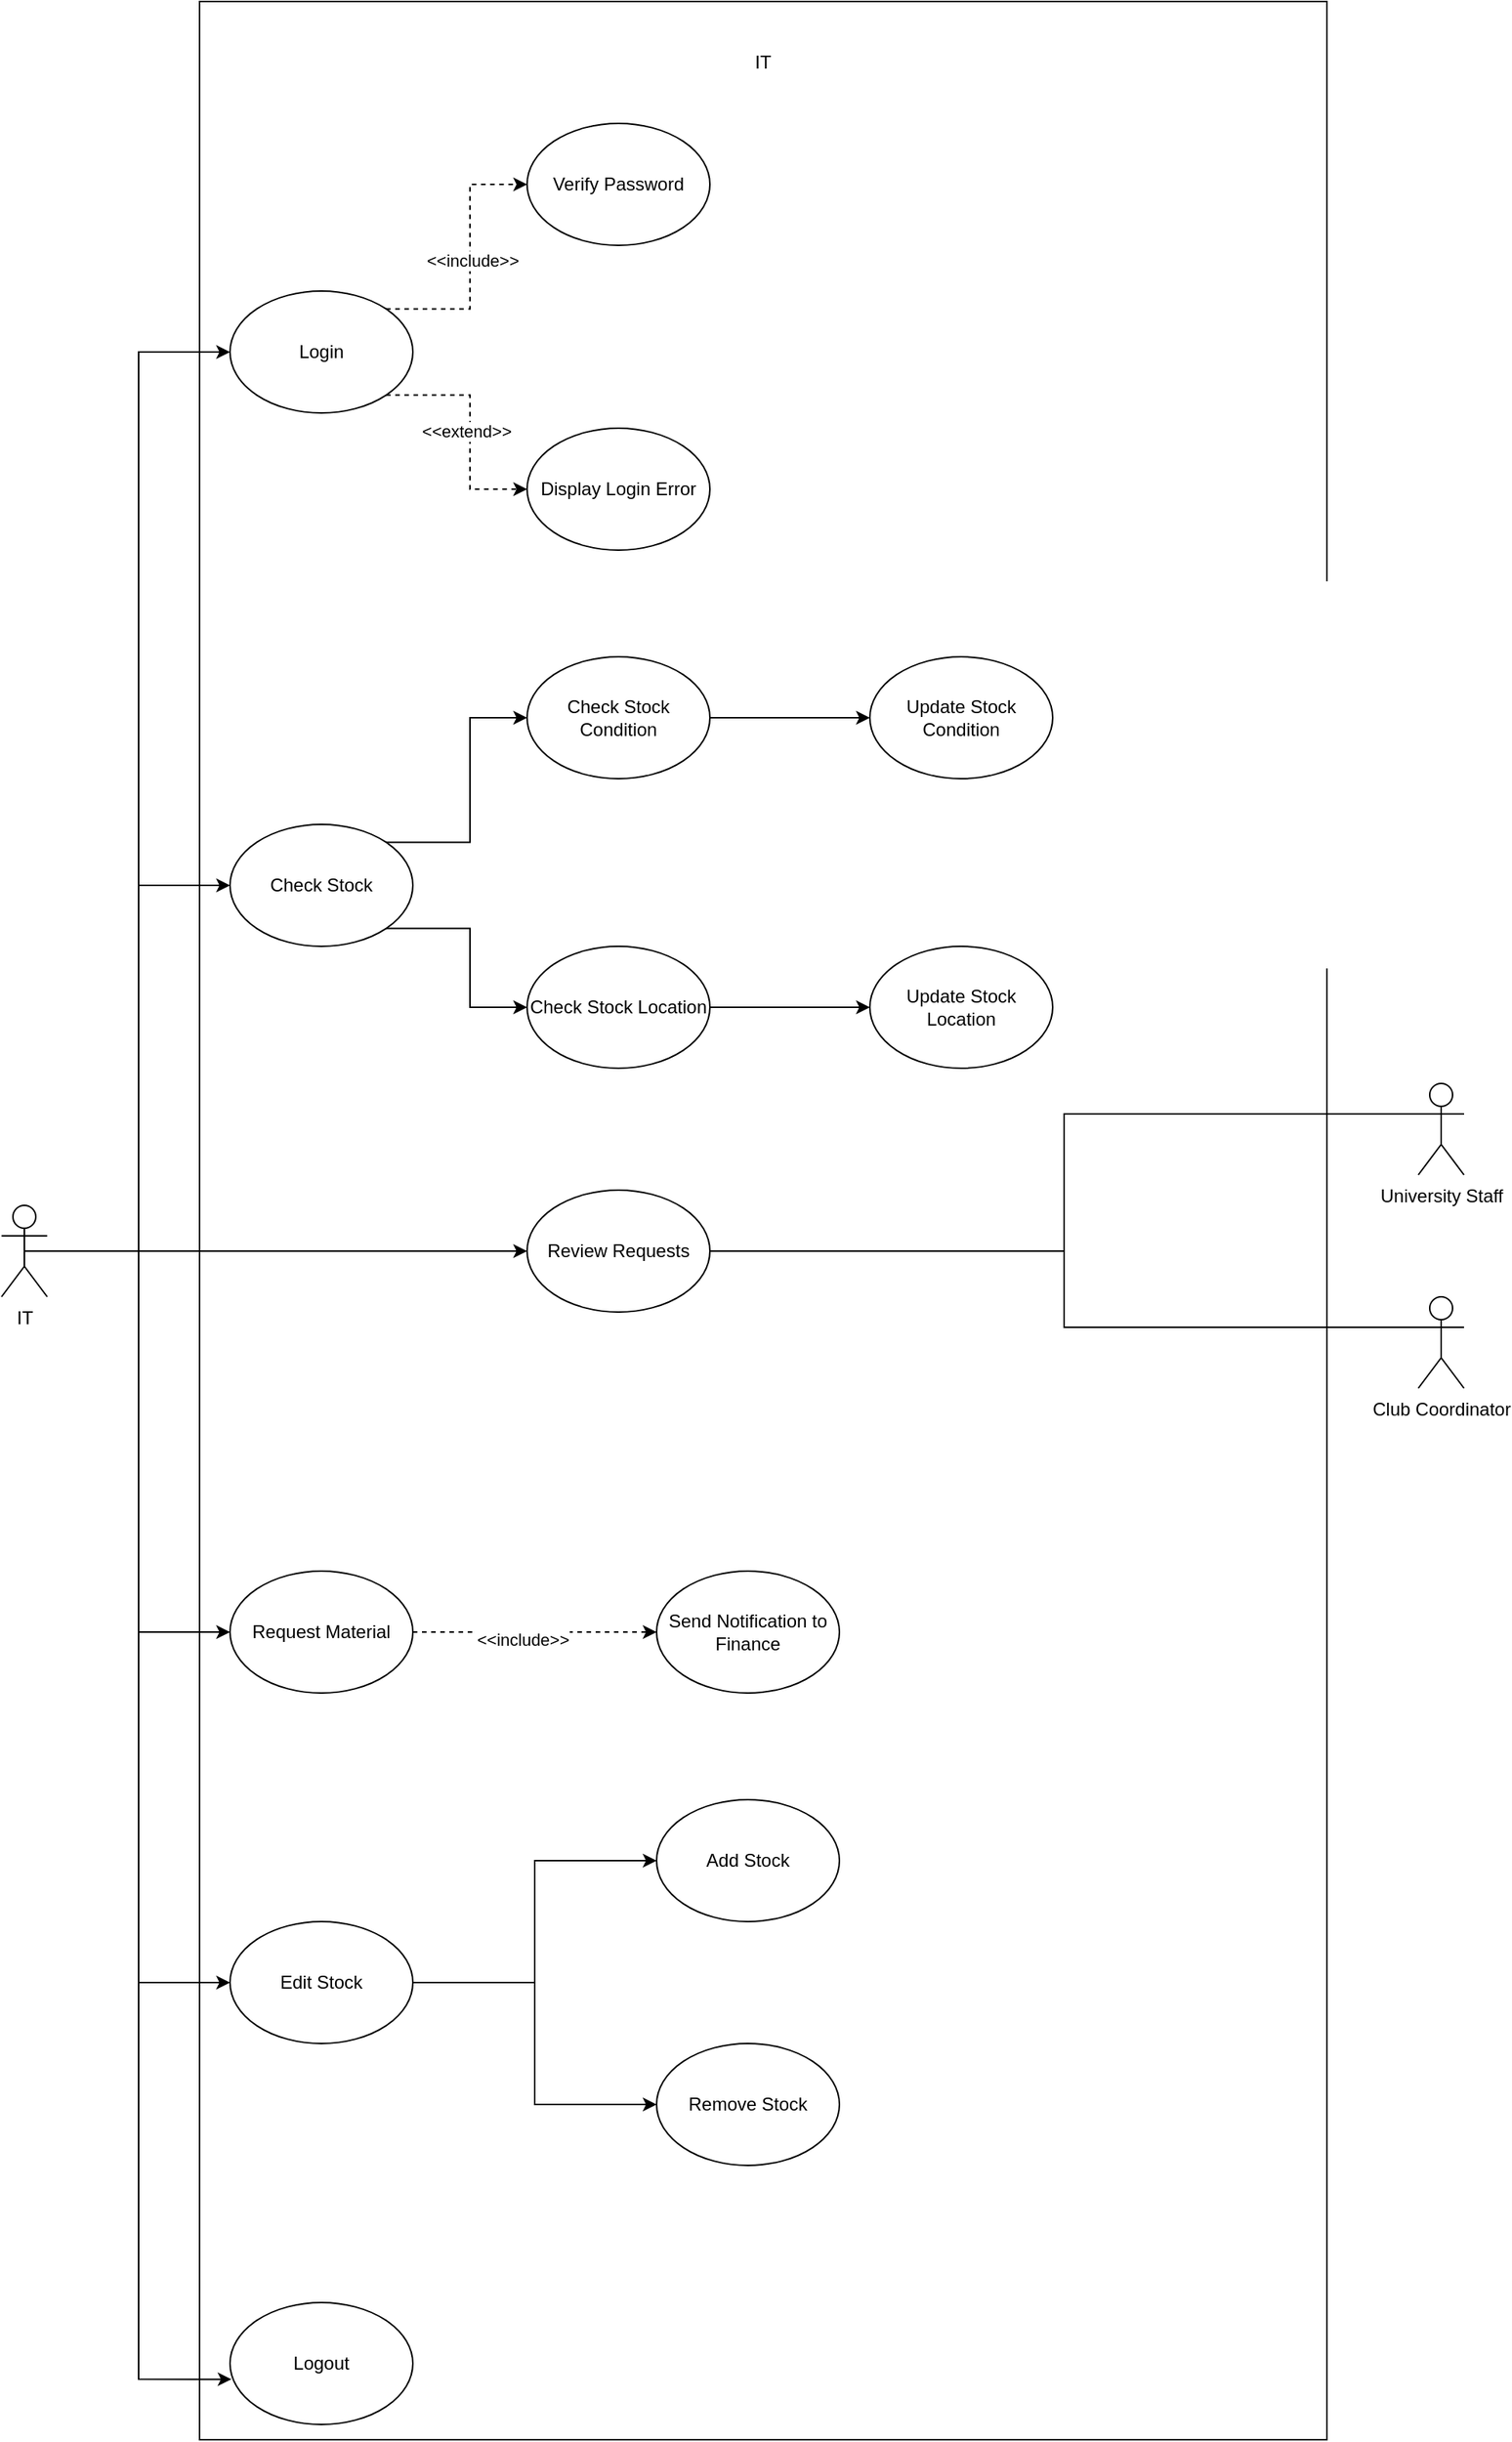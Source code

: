 <mxfile version="27.0.9">
  <diagram name="Page-1" id="nYuO_wfmSt75J-FKmJvT">
    <mxGraphModel dx="1901" dy="2147" grid="1" gridSize="10" guides="1" tooltips="1" connect="1" arrows="1" fold="1" page="1" pageScale="1" pageWidth="850" pageHeight="1100" math="0" shadow="0">
      <root>
        <mxCell id="0" />
        <mxCell id="1" parent="0" />
        <mxCell id="K_oDuqTqH_VFUmqTAdi2-77" value="" style="rounded=0;whiteSpace=wrap;html=1;" vertex="1" parent="1">
          <mxGeometry x="210" y="-590" width="740" height="1600" as="geometry" />
        </mxCell>
        <mxCell id="K_oDuqTqH_VFUmqTAdi2-55" style="edgeStyle=orthogonalEdgeStyle;rounded=0;orthogonalLoop=1;jettySize=auto;html=1;exitX=0.5;exitY=0.5;exitDx=0;exitDy=0;exitPerimeter=0;entryX=0;entryY=0.5;entryDx=0;entryDy=0;" edge="1" parent="1" source="K_oDuqTqH_VFUmqTAdi2-33" target="K_oDuqTqH_VFUmqTAdi2-40">
          <mxGeometry relative="1" as="geometry" />
        </mxCell>
        <mxCell id="K_oDuqTqH_VFUmqTAdi2-56" style="edgeStyle=orthogonalEdgeStyle;rounded=0;orthogonalLoop=1;jettySize=auto;html=1;exitX=0.5;exitY=0.5;exitDx=0;exitDy=0;exitPerimeter=0;entryX=0;entryY=0.5;entryDx=0;entryDy=0;" edge="1" parent="1" source="K_oDuqTqH_VFUmqTAdi2-33" target="K_oDuqTqH_VFUmqTAdi2-37">
          <mxGeometry relative="1" as="geometry" />
        </mxCell>
        <mxCell id="K_oDuqTqH_VFUmqTAdi2-57" style="edgeStyle=orthogonalEdgeStyle;rounded=0;orthogonalLoop=1;jettySize=auto;html=1;exitX=0.5;exitY=0.5;exitDx=0;exitDy=0;exitPerimeter=0;entryX=0;entryY=0.5;entryDx=0;entryDy=0;" edge="1" parent="1" source="K_oDuqTqH_VFUmqTAdi2-33" target="K_oDuqTqH_VFUmqTAdi2-46">
          <mxGeometry relative="1" as="geometry" />
        </mxCell>
        <mxCell id="K_oDuqTqH_VFUmqTAdi2-58" style="edgeStyle=orthogonalEdgeStyle;rounded=0;orthogonalLoop=1;jettySize=auto;html=1;exitX=0.5;exitY=0.5;exitDx=0;exitDy=0;exitPerimeter=0;entryX=0;entryY=0.5;entryDx=0;entryDy=0;" edge="1" parent="1" source="K_oDuqTqH_VFUmqTAdi2-33" target="K_oDuqTqH_VFUmqTAdi2-48">
          <mxGeometry relative="1" as="geometry" />
        </mxCell>
        <mxCell id="K_oDuqTqH_VFUmqTAdi2-33" value="IT" style="shape=umlActor;verticalLabelPosition=bottom;verticalAlign=top;html=1;outlineConnect=0;" vertex="1" parent="1">
          <mxGeometry x="80" y="200" width="30" height="60" as="geometry" />
        </mxCell>
        <mxCell id="K_oDuqTqH_VFUmqTAdi2-60" style="edgeStyle=orthogonalEdgeStyle;rounded=0;orthogonalLoop=1;jettySize=auto;html=1;exitX=1;exitY=0;exitDx=0;exitDy=0;entryX=0;entryY=0.5;entryDx=0;entryDy=0;dashed=1;" edge="1" parent="1" source="K_oDuqTqH_VFUmqTAdi2-37" target="K_oDuqTqH_VFUmqTAdi2-38">
          <mxGeometry relative="1" as="geometry" />
        </mxCell>
        <mxCell id="K_oDuqTqH_VFUmqTAdi2-63" value="&amp;lt;&amp;lt;include&amp;gt;&amp;gt;" style="edgeLabel;html=1;align=center;verticalAlign=middle;resizable=0;points=[];" vertex="1" connectable="0" parent="K_oDuqTqH_VFUmqTAdi2-60">
          <mxGeometry x="0.0" y="-1" relative="1" as="geometry">
            <mxPoint as="offset" />
          </mxGeometry>
        </mxCell>
        <mxCell id="K_oDuqTqH_VFUmqTAdi2-62" style="edgeStyle=orthogonalEdgeStyle;rounded=0;orthogonalLoop=1;jettySize=auto;html=1;exitX=1;exitY=1;exitDx=0;exitDy=0;entryX=0;entryY=0.5;entryDx=0;entryDy=0;dashed=1;" edge="1" parent="1" source="K_oDuqTqH_VFUmqTAdi2-37" target="K_oDuqTqH_VFUmqTAdi2-39">
          <mxGeometry relative="1" as="geometry" />
        </mxCell>
        <mxCell id="K_oDuqTqH_VFUmqTAdi2-64" value="&amp;lt;&amp;lt;extend&amp;gt;&amp;gt;" style="edgeLabel;html=1;align=center;verticalAlign=middle;resizable=0;points=[];" vertex="1" connectable="0" parent="K_oDuqTqH_VFUmqTAdi2-62">
          <mxGeometry x="0.017" y="-3" relative="1" as="geometry">
            <mxPoint as="offset" />
          </mxGeometry>
        </mxCell>
        <mxCell id="K_oDuqTqH_VFUmqTAdi2-37" value="Login" style="ellipse;whiteSpace=wrap;html=1;" vertex="1" parent="1">
          <mxGeometry x="230" y="-400" width="120" height="80" as="geometry" />
        </mxCell>
        <mxCell id="K_oDuqTqH_VFUmqTAdi2-38" value="Verify Password" style="ellipse;whiteSpace=wrap;html=1;" vertex="1" parent="1">
          <mxGeometry x="425" y="-510" width="120" height="80" as="geometry" />
        </mxCell>
        <mxCell id="K_oDuqTqH_VFUmqTAdi2-39" value="Display Login Error" style="ellipse;whiteSpace=wrap;html=1;" vertex="1" parent="1">
          <mxGeometry x="425" y="-310" width="120" height="80" as="geometry" />
        </mxCell>
        <mxCell id="K_oDuqTqH_VFUmqTAdi2-65" style="edgeStyle=orthogonalEdgeStyle;rounded=0;orthogonalLoop=1;jettySize=auto;html=1;exitX=1;exitY=0;exitDx=0;exitDy=0;entryX=0;entryY=0.5;entryDx=0;entryDy=0;" edge="1" parent="1" source="K_oDuqTqH_VFUmqTAdi2-40" target="K_oDuqTqH_VFUmqTAdi2-41">
          <mxGeometry relative="1" as="geometry" />
        </mxCell>
        <mxCell id="K_oDuqTqH_VFUmqTAdi2-66" style="edgeStyle=orthogonalEdgeStyle;rounded=0;orthogonalLoop=1;jettySize=auto;html=1;exitX=1;exitY=1;exitDx=0;exitDy=0;entryX=0;entryY=0.5;entryDx=0;entryDy=0;" edge="1" parent="1" source="K_oDuqTqH_VFUmqTAdi2-40" target="K_oDuqTqH_VFUmqTAdi2-43">
          <mxGeometry relative="1" as="geometry" />
        </mxCell>
        <mxCell id="K_oDuqTqH_VFUmqTAdi2-40" value="Check Stock" style="ellipse;whiteSpace=wrap;html=1;" vertex="1" parent="1">
          <mxGeometry x="230" y="-50" width="120" height="80" as="geometry" />
        </mxCell>
        <mxCell id="K_oDuqTqH_VFUmqTAdi2-67" style="edgeStyle=orthogonalEdgeStyle;rounded=0;orthogonalLoop=1;jettySize=auto;html=1;exitX=1;exitY=0.5;exitDx=0;exitDy=0;entryX=0;entryY=0.5;entryDx=0;entryDy=0;" edge="1" parent="1" source="K_oDuqTqH_VFUmqTAdi2-41" target="K_oDuqTqH_VFUmqTAdi2-42">
          <mxGeometry relative="1" as="geometry" />
        </mxCell>
        <mxCell id="K_oDuqTqH_VFUmqTAdi2-41" value="Check Stock Condition" style="ellipse;whiteSpace=wrap;html=1;" vertex="1" parent="1">
          <mxGeometry x="425" y="-160" width="120" height="80" as="geometry" />
        </mxCell>
        <mxCell id="K_oDuqTqH_VFUmqTAdi2-42" value="Update Stock Condition" style="ellipse;whiteSpace=wrap;html=1;" vertex="1" parent="1">
          <mxGeometry x="650" y="-160" width="120" height="80" as="geometry" />
        </mxCell>
        <mxCell id="K_oDuqTqH_VFUmqTAdi2-68" style="edgeStyle=orthogonalEdgeStyle;rounded=0;orthogonalLoop=1;jettySize=auto;html=1;exitX=1;exitY=0.5;exitDx=0;exitDy=0;entryX=0;entryY=0.5;entryDx=0;entryDy=0;" edge="1" parent="1" source="K_oDuqTqH_VFUmqTAdi2-43" target="K_oDuqTqH_VFUmqTAdi2-44">
          <mxGeometry relative="1" as="geometry" />
        </mxCell>
        <mxCell id="K_oDuqTqH_VFUmqTAdi2-43" value="Check Stock Location" style="ellipse;whiteSpace=wrap;html=1;" vertex="1" parent="1">
          <mxGeometry x="425" y="30" width="120" height="80" as="geometry" />
        </mxCell>
        <mxCell id="K_oDuqTqH_VFUmqTAdi2-44" value="Update Stock Location" style="ellipse;whiteSpace=wrap;html=1;" vertex="1" parent="1">
          <mxGeometry x="650" y="30" width="120" height="80" as="geometry" />
        </mxCell>
        <mxCell id="K_oDuqTqH_VFUmqTAdi2-69" style="edgeStyle=orthogonalEdgeStyle;rounded=0;orthogonalLoop=1;jettySize=auto;html=1;exitX=1;exitY=0.5;exitDx=0;exitDy=0;endArrow=none;startFill=0;entryX=0;entryY=0.333;entryDx=0;entryDy=0;entryPerimeter=0;" edge="1" parent="1" source="K_oDuqTqH_VFUmqTAdi2-45" target="K_oDuqTqH_VFUmqTAdi2-53">
          <mxGeometry relative="1" as="geometry" />
        </mxCell>
        <mxCell id="K_oDuqTqH_VFUmqTAdi2-45" value="Review Requests" style="ellipse;whiteSpace=wrap;html=1;" vertex="1" parent="1">
          <mxGeometry x="425" y="190" width="120" height="80" as="geometry" />
        </mxCell>
        <mxCell id="K_oDuqTqH_VFUmqTAdi2-71" style="edgeStyle=orthogonalEdgeStyle;rounded=0;orthogonalLoop=1;jettySize=auto;html=1;exitX=1;exitY=0.5;exitDx=0;exitDy=0;dashed=1;" edge="1" parent="1" source="K_oDuqTqH_VFUmqTAdi2-46" target="K_oDuqTqH_VFUmqTAdi2-47">
          <mxGeometry relative="1" as="geometry" />
        </mxCell>
        <mxCell id="K_oDuqTqH_VFUmqTAdi2-72" value="&amp;lt;&amp;lt;include&amp;gt;&amp;gt;" style="edgeLabel;html=1;align=center;verticalAlign=middle;resizable=0;points=[];" vertex="1" connectable="0" parent="K_oDuqTqH_VFUmqTAdi2-71">
          <mxGeometry x="-0.104" y="-5" relative="1" as="geometry">
            <mxPoint as="offset" />
          </mxGeometry>
        </mxCell>
        <mxCell id="K_oDuqTqH_VFUmqTAdi2-46" value="Request Material" style="ellipse;whiteSpace=wrap;html=1;" vertex="1" parent="1">
          <mxGeometry x="230" y="440" width="120" height="80" as="geometry" />
        </mxCell>
        <mxCell id="K_oDuqTqH_VFUmqTAdi2-47" value="Send Notification to Finance" style="ellipse;whiteSpace=wrap;html=1;" vertex="1" parent="1">
          <mxGeometry x="510" y="440" width="120" height="80" as="geometry" />
        </mxCell>
        <mxCell id="K_oDuqTqH_VFUmqTAdi2-73" style="edgeStyle=orthogonalEdgeStyle;rounded=0;orthogonalLoop=1;jettySize=auto;html=1;exitX=1;exitY=0.5;exitDx=0;exitDy=0;exitPerimeter=0;" edge="1" parent="1" source="K_oDuqTqH_VFUmqTAdi2-48" target="K_oDuqTqH_VFUmqTAdi2-49">
          <mxGeometry relative="1" as="geometry" />
        </mxCell>
        <mxCell id="K_oDuqTqH_VFUmqTAdi2-74" style="edgeStyle=orthogonalEdgeStyle;rounded=0;orthogonalLoop=1;jettySize=auto;html=1;exitX=1;exitY=0.5;exitDx=0;exitDy=0;" edge="1" parent="1" source="K_oDuqTqH_VFUmqTAdi2-48" target="K_oDuqTqH_VFUmqTAdi2-50">
          <mxGeometry relative="1" as="geometry" />
        </mxCell>
        <mxCell id="K_oDuqTqH_VFUmqTAdi2-48" value="Edit Stock" style="ellipse;whiteSpace=wrap;html=1;" vertex="1" parent="1">
          <mxGeometry x="230" y="670" width="120" height="80" as="geometry" />
        </mxCell>
        <mxCell id="K_oDuqTqH_VFUmqTAdi2-49" value="Add Stock" style="ellipse;whiteSpace=wrap;html=1;" vertex="1" parent="1">
          <mxGeometry x="510" y="590" width="120" height="80" as="geometry" />
        </mxCell>
        <mxCell id="K_oDuqTqH_VFUmqTAdi2-50" value="Remove Stock" style="ellipse;whiteSpace=wrap;html=1;" vertex="1" parent="1">
          <mxGeometry x="510" y="750" width="120" height="80" as="geometry" />
        </mxCell>
        <mxCell id="K_oDuqTqH_VFUmqTAdi2-51" value="Logout" style="ellipse;whiteSpace=wrap;html=1;" vertex="1" parent="1">
          <mxGeometry x="230" y="920" width="120" height="80" as="geometry" />
        </mxCell>
        <mxCell id="K_oDuqTqH_VFUmqTAdi2-52" value="University Staff" style="shape=umlActor;verticalLabelPosition=bottom;verticalAlign=top;html=1;outlineConnect=0;" vertex="1" parent="1">
          <mxGeometry x="1010" y="120" width="30" height="60" as="geometry" />
        </mxCell>
        <mxCell id="K_oDuqTqH_VFUmqTAdi2-53" value="Club Coordinator" style="shape=umlActor;verticalLabelPosition=bottom;verticalAlign=top;html=1;outlineConnect=0;" vertex="1" parent="1">
          <mxGeometry x="1010" y="260" width="30" height="60" as="geometry" />
        </mxCell>
        <mxCell id="K_oDuqTqH_VFUmqTAdi2-54" style="edgeStyle=orthogonalEdgeStyle;rounded=0;orthogonalLoop=1;jettySize=auto;html=1;exitX=0.5;exitY=0.5;exitDx=0;exitDy=0;exitPerimeter=0;entryX=0;entryY=0.5;entryDx=0;entryDy=0;" edge="1" parent="1" source="K_oDuqTqH_VFUmqTAdi2-33" target="K_oDuqTqH_VFUmqTAdi2-45">
          <mxGeometry relative="1" as="geometry">
            <mxPoint x="420" y="230" as="targetPoint" />
          </mxGeometry>
        </mxCell>
        <mxCell id="K_oDuqTqH_VFUmqTAdi2-70" style="edgeStyle=orthogonalEdgeStyle;rounded=0;orthogonalLoop=1;jettySize=auto;html=1;exitX=1;exitY=0.5;exitDx=0;exitDy=0;entryX=0;entryY=0.333;entryDx=0;entryDy=0;entryPerimeter=0;endArrow=none;startFill=0;" edge="1" parent="1" source="K_oDuqTqH_VFUmqTAdi2-45" target="K_oDuqTqH_VFUmqTAdi2-52">
          <mxGeometry relative="1" as="geometry" />
        </mxCell>
        <mxCell id="K_oDuqTqH_VFUmqTAdi2-75" style="edgeStyle=orthogonalEdgeStyle;rounded=0;orthogonalLoop=1;jettySize=auto;html=1;exitX=0.5;exitY=0.5;exitDx=0;exitDy=0;exitPerimeter=0;entryX=0.008;entryY=0.629;entryDx=0;entryDy=0;entryPerimeter=0;" edge="1" parent="1" source="K_oDuqTqH_VFUmqTAdi2-33" target="K_oDuqTqH_VFUmqTAdi2-51">
          <mxGeometry relative="1" as="geometry" />
        </mxCell>
        <mxCell id="K_oDuqTqH_VFUmqTAdi2-78" value="IT" style="text;html=1;align=center;verticalAlign=middle;whiteSpace=wrap;rounded=0;" vertex="1" parent="1">
          <mxGeometry x="550" y="-565" width="60" height="30" as="geometry" />
        </mxCell>
      </root>
    </mxGraphModel>
  </diagram>
</mxfile>
